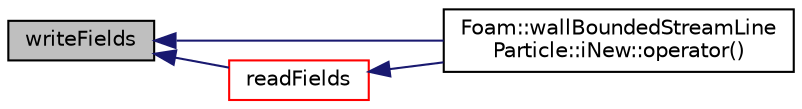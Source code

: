 digraph "writeFields"
{
  bgcolor="transparent";
  edge [fontname="Helvetica",fontsize="10",labelfontname="Helvetica",labelfontsize="10"];
  node [fontname="Helvetica",fontsize="10",shape=record];
  rankdir="LR";
  Node1 [label="writeFields",height=0.2,width=0.4,color="black", fillcolor="grey75", style="filled", fontcolor="black"];
  Node1 -> Node2 [dir="back",color="midnightblue",fontsize="10",style="solid",fontname="Helvetica"];
  Node2 [label="Foam::wallBoundedStreamLine\lParticle::iNew::operator()",height=0.2,width=0.4,color="black",URL="$a01091.html#add51e6c38912dc2d707ef6a9984b1fa0"];
  Node1 -> Node3 [dir="back",color="midnightblue",fontsize="10",style="solid",fontname="Helvetica"];
  Node3 [label="readFields",height=0.2,width=0.4,color="red",URL="$a02942.html#ae1b5d2c10ca3d41e997a390d1dca1853",tooltip="Read. "];
  Node3 -> Node2 [dir="back",color="midnightblue",fontsize="10",style="solid",fontname="Helvetica"];
}
